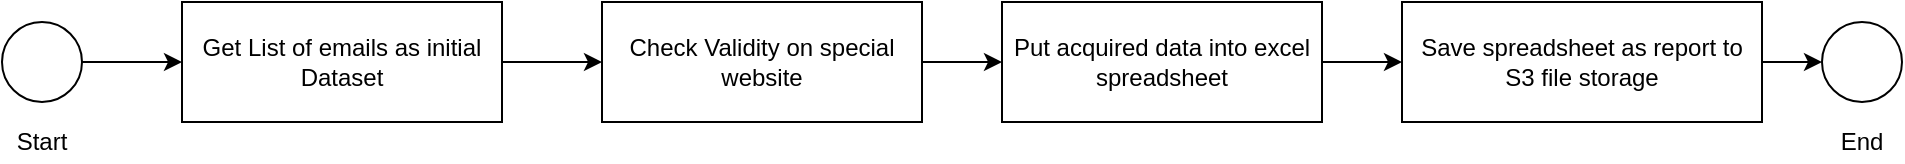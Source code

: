 <mxfile version="12.9.6" type="github">
  <diagram name="Page-1" id="74e2e168-ea6b-b213-b513-2b3c1d86103e">
    <mxGraphModel dx="1038" dy="575" grid="1" gridSize="10" guides="1" tooltips="1" connect="1" arrows="1" fold="1" page="1" pageScale="1" pageWidth="1100" pageHeight="850" background="#ffffff" math="0" shadow="0">
      <root>
        <mxCell id="0" />
        <mxCell id="1" parent="0" />
        <mxCell id="h9ObnwM4JFQ_jB0peWJt-11" style="edgeStyle=orthogonalEdgeStyle;rounded=0;orthogonalLoop=1;jettySize=auto;html=1;exitX=1;exitY=0.5;exitDx=0;exitDy=0;entryX=0;entryY=0.5;entryDx=0;entryDy=0;" edge="1" parent="1" source="h9ObnwM4JFQ_jB0peWJt-1" target="h9ObnwM4JFQ_jB0peWJt-2">
          <mxGeometry relative="1" as="geometry" />
        </mxCell>
        <mxCell id="h9ObnwM4JFQ_jB0peWJt-1" value="" style="ellipse;whiteSpace=wrap;html=1;aspect=fixed;" vertex="1" parent="1">
          <mxGeometry x="50" y="300" width="40" height="40" as="geometry" />
        </mxCell>
        <mxCell id="h9ObnwM4JFQ_jB0peWJt-16" style="edgeStyle=orthogonalEdgeStyle;rounded=0;orthogonalLoop=1;jettySize=auto;html=1;exitX=1;exitY=0.5;exitDx=0;exitDy=0;entryX=0;entryY=0.5;entryDx=0;entryDy=0;" edge="1" parent="1" source="h9ObnwM4JFQ_jB0peWJt-2" target="h9ObnwM4JFQ_jB0peWJt-3">
          <mxGeometry relative="1" as="geometry" />
        </mxCell>
        <mxCell id="h9ObnwM4JFQ_jB0peWJt-2" value="Get List of emails as initial Dataset" style="rounded=0;whiteSpace=wrap;html=1;" vertex="1" parent="1">
          <mxGeometry x="140" y="290" width="160" height="60" as="geometry" />
        </mxCell>
        <mxCell id="h9ObnwM4JFQ_jB0peWJt-17" style="edgeStyle=orthogonalEdgeStyle;rounded=0;orthogonalLoop=1;jettySize=auto;html=1;exitX=1;exitY=0.5;exitDx=0;exitDy=0;entryX=0;entryY=0.5;entryDx=0;entryDy=0;" edge="1" parent="1" source="h9ObnwM4JFQ_jB0peWJt-3" target="h9ObnwM4JFQ_jB0peWJt-4">
          <mxGeometry relative="1" as="geometry" />
        </mxCell>
        <mxCell id="h9ObnwM4JFQ_jB0peWJt-3" value="Check Validity on special website" style="rounded=0;whiteSpace=wrap;html=1;" vertex="1" parent="1">
          <mxGeometry x="350" y="290" width="160" height="60" as="geometry" />
        </mxCell>
        <mxCell id="h9ObnwM4JFQ_jB0peWJt-18" style="edgeStyle=orthogonalEdgeStyle;rounded=0;orthogonalLoop=1;jettySize=auto;html=1;exitX=1;exitY=0.5;exitDx=0;exitDy=0;" edge="1" parent="1" source="h9ObnwM4JFQ_jB0peWJt-4" target="h9ObnwM4JFQ_jB0peWJt-5">
          <mxGeometry relative="1" as="geometry" />
        </mxCell>
        <mxCell id="h9ObnwM4JFQ_jB0peWJt-4" value="Put acquired data into excel spreadsheet" style="rounded=0;whiteSpace=wrap;html=1;" vertex="1" parent="1">
          <mxGeometry x="550" y="290" width="160" height="60" as="geometry" />
        </mxCell>
        <mxCell id="h9ObnwM4JFQ_jB0peWJt-19" style="edgeStyle=orthogonalEdgeStyle;rounded=0;orthogonalLoop=1;jettySize=auto;html=1;exitX=1;exitY=0.5;exitDx=0;exitDy=0;entryX=0;entryY=0.5;entryDx=0;entryDy=0;" edge="1" parent="1" source="h9ObnwM4JFQ_jB0peWJt-5" target="h9ObnwM4JFQ_jB0peWJt-6">
          <mxGeometry relative="1" as="geometry" />
        </mxCell>
        <mxCell id="h9ObnwM4JFQ_jB0peWJt-5" value="Save spreadsheet as report to S3 file storage" style="rounded=0;whiteSpace=wrap;html=1;" vertex="1" parent="1">
          <mxGeometry x="750" y="290" width="180" height="60" as="geometry" />
        </mxCell>
        <mxCell id="h9ObnwM4JFQ_jB0peWJt-6" value="" style="ellipse;whiteSpace=wrap;html=1;aspect=fixed;" vertex="1" parent="1">
          <mxGeometry x="960" y="300" width="40" height="40" as="geometry" />
        </mxCell>
        <mxCell id="h9ObnwM4JFQ_jB0peWJt-9" value="Start" style="text;html=1;strokeColor=none;fillColor=none;align=center;verticalAlign=middle;whiteSpace=wrap;rounded=0;" vertex="1" parent="1">
          <mxGeometry x="50" y="350" width="40" height="20" as="geometry" />
        </mxCell>
        <mxCell id="h9ObnwM4JFQ_jB0peWJt-10" value="End" style="text;html=1;strokeColor=none;fillColor=none;align=center;verticalAlign=middle;whiteSpace=wrap;rounded=0;" vertex="1" parent="1">
          <mxGeometry x="960" y="350" width="40" height="20" as="geometry" />
        </mxCell>
      </root>
    </mxGraphModel>
  </diagram>
</mxfile>
